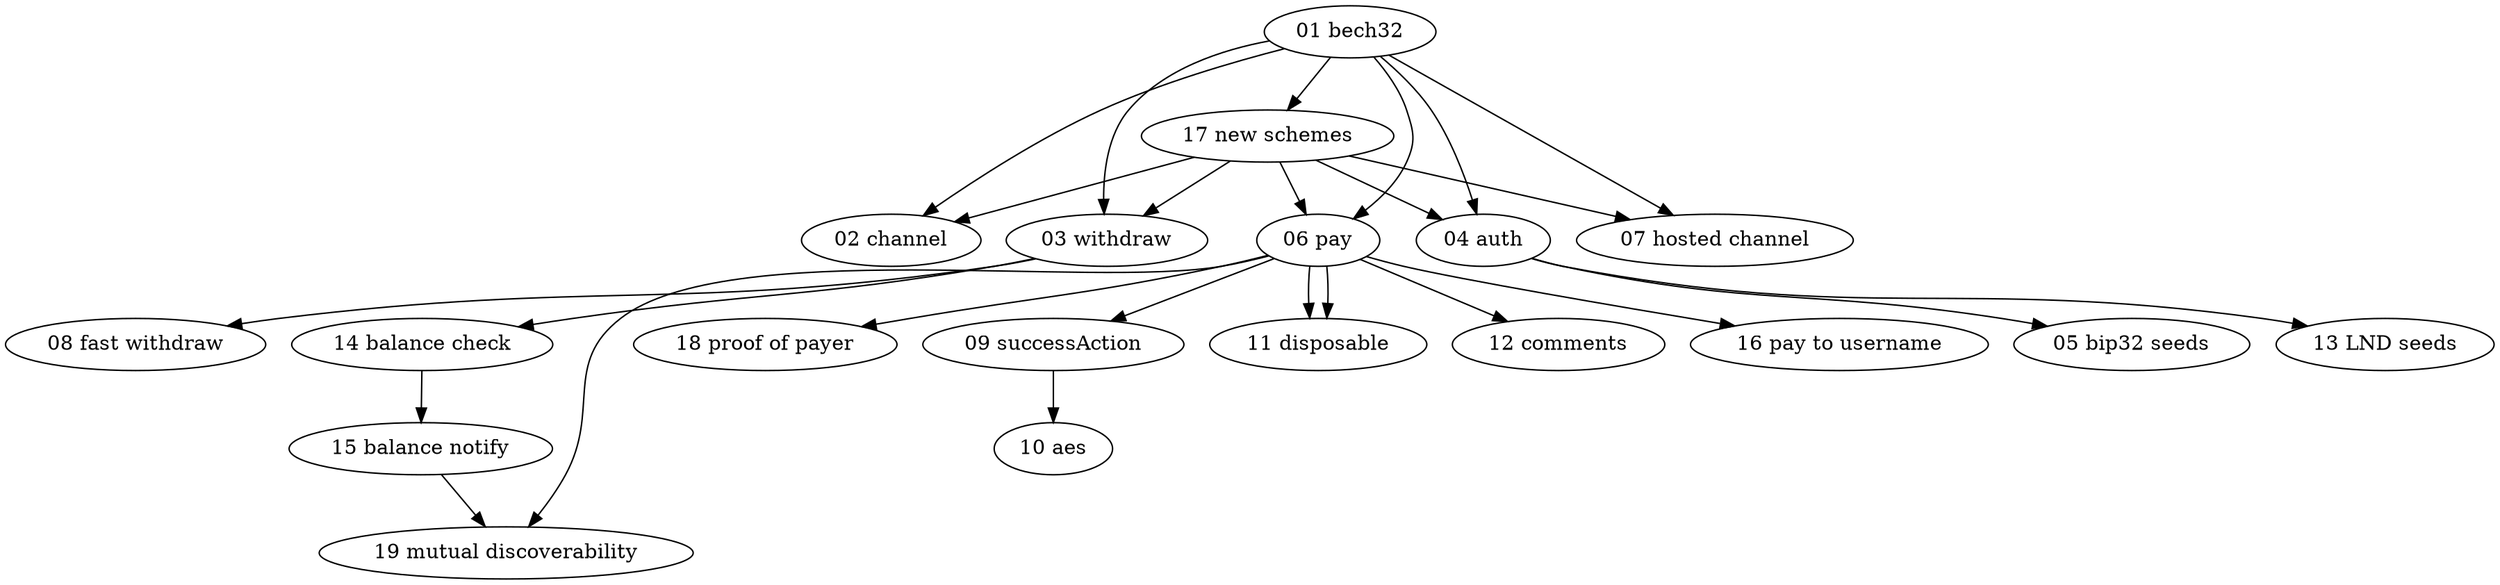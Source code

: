 digraph {
  01[label="01 bech32"]
  02[label="02 channel"]
  03[label="03 withdraw"]
  04[label="04 auth"]
  05[label="05 bip32 seeds"]
  06[label="06 pay"]
  07[label="07 hosted channel"]
  08[label="08 fast withdraw"]
  09[label="09 successAction"]
  10[label="10 aes"]
  11[label="11 disposable"]
  12[label="12 comments"]
  13[label="13 LND seeds"]
  14[label="14 balance check"]
  15[label="15 balance notify"]
  16[label="16 pay to username"]
  17[label="17 new schemes"]
  18[label="18 proof of payer"]
  19[label="19 mutual discoverability"]

  { 01 17 } -> { 02 03 04 06 07 } // base protocols depend on URL format
  01 -> 17 // it's still necessary to implement the bech32 stuff
  04 -> { 05 13 } // lnurl-auth seed generation methods
  03 -> 08 // fast withdraw
  03 -> 14 -> 15 // balanceCheck/balanceNotify
  06 -> 11 // disposable lnurl-pay
  06 -> 09 -> 10 // lnurl-pay successAction
  06 -> 11 // lnurl-pay disposable
  06 -> 12 // lnurl-pay comments
  06 -> 18 // lnurl-pay proof-of-payer
  06 -> 16 // paying to user@domain.com
  { 06 15 } -> 19 // mutually discoverable pay and withdraw links
}
